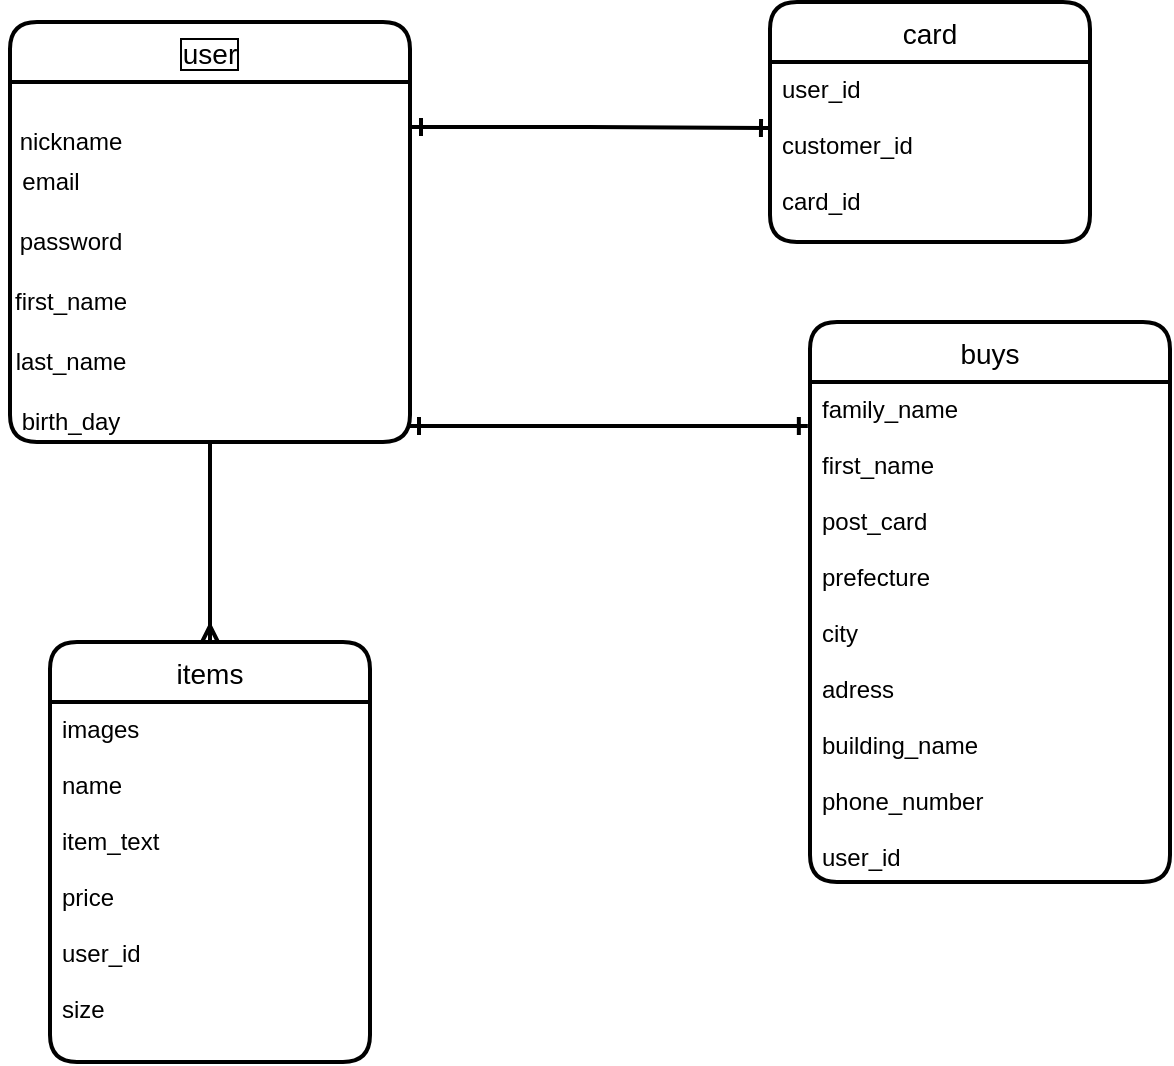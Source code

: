 <mxfile>
    <diagram id="5-2l7ZjUflEDo1T7AVGT" name="ページ1">
        <mxGraphModel dx="898" dy="680" grid="1" gridSize="10" guides="0" tooltips="1" connect="1" arrows="1" fold="1" page="1" pageScale="1" pageWidth="827" pageHeight="1169" math="0" shadow="0">
            <root>
                <mxCell id="0"/>
                <mxCell id="1" parent="0"/>
                <mxCell id="112" style="edgeStyle=orthogonalEdgeStyle;rounded=0;orthogonalLoop=1;jettySize=auto;html=1;exitX=0.5;exitY=1;exitDx=0;exitDy=0;endArrow=ERmany;endFill=0;endSize=5;strokeWidth=2;fontSize=11;" edge="1" parent="1" source="10">
                    <mxGeometry relative="1" as="geometry">
                        <mxPoint x="140" y="340" as="targetPoint"/>
                    </mxGeometry>
                </mxCell>
                <mxCell id="113" style="edgeStyle=orthogonalEdgeStyle;rounded=0;orthogonalLoop=1;jettySize=auto;html=1;exitX=1;exitY=0.25;exitDx=0;exitDy=0;entryX=0;entryY=0.367;entryDx=0;entryDy=0;entryPerimeter=0;endArrow=ERone;endFill=0;strokeWidth=2;fontSize=11;sourcePerimeterSpacing=6;targetPerimeterSpacing=5;" edge="1" parent="1" source="10" target="93">
                    <mxGeometry relative="1" as="geometry">
                        <Array as="points">
                            <mxPoint x="330" y="83"/>
                        </Array>
                    </mxGeometry>
                </mxCell>
                <mxCell id="129" style="edgeStyle=orthogonalEdgeStyle;rounded=0;orthogonalLoop=1;jettySize=auto;html=1;entryX=-0.006;entryY=0.088;entryDx=0;entryDy=0;entryPerimeter=0;sourcePerimeterSpacing=6;endArrow=ERone;endFill=0;targetPerimeterSpacing=5;strokeWidth=2;fontSize=11;startArrow=ERone;startFill=0;" edge="1" parent="1" target="96">
                    <mxGeometry relative="1" as="geometry">
                        <mxPoint x="240" y="232" as="sourcePoint"/>
                        <Array as="points">
                            <mxPoint x="260" y="232"/>
                            <mxPoint x="260" y="232"/>
                        </Array>
                    </mxGeometry>
                </mxCell>
                <mxCell id="10" value="user" style="swimlane;childLayout=stackLayout;horizontal=1;startSize=30;horizontalStack=0;rounded=1;fontSize=14;fontStyle=0;strokeWidth=2;resizeParent=0;resizeLast=1;shadow=0;dashed=0;align=center;direction=east;verticalAlign=middle;labelPosition=center;verticalLabelPosition=middle;labelBorderColor=#000000;" vertex="1" parent="1">
                    <mxGeometry x="40" y="30" width="200" height="210" as="geometry"/>
                </mxCell>
                <mxCell id="77" value="nickname&lt;br&gt;" style="text;html=1;align=center;verticalAlign=middle;resizable=0;points=[];autosize=1;" vertex="1" parent="1">
                    <mxGeometry x="35" y="80" width="70" height="20" as="geometry"/>
                </mxCell>
                <mxCell id="78" value="email" style="text;html=1;align=center;verticalAlign=middle;resizable=0;points=[];autosize=1;" vertex="1" parent="1">
                    <mxGeometry x="40" y="100" width="40" height="20" as="geometry"/>
                </mxCell>
                <mxCell id="82" value="password" style="text;html=1;align=center;verticalAlign=middle;resizable=0;points=[];autosize=1;" vertex="1" parent="1">
                    <mxGeometry x="35" y="130" width="70" height="20" as="geometry"/>
                </mxCell>
                <mxCell id="84" value="first_name" style="text;html=1;align=center;verticalAlign=middle;resizable=0;points=[];autosize=1;" vertex="1" parent="1">
                    <mxGeometry x="35" y="160" width="70" height="20" as="geometry"/>
                </mxCell>
                <mxCell id="85" value="last_name" style="text;html=1;align=center;verticalAlign=middle;resizable=0;points=[];autosize=1;" vertex="1" parent="1">
                    <mxGeometry x="35" y="190" width="70" height="20" as="geometry"/>
                </mxCell>
                <mxCell id="86" value="birth_day" style="text;html=1;align=center;verticalAlign=middle;resizable=0;points=[];autosize=1;" vertex="1" parent="1">
                    <mxGeometry x="40" y="220" width="60" height="20" as="geometry"/>
                </mxCell>
                <mxCell id="87" value="items" style="swimlane;childLayout=stackLayout;horizontal=1;startSize=30;horizontalStack=0;rounded=1;fontSize=14;fontStyle=0;strokeWidth=2;resizeParent=0;resizeLast=1;shadow=0;dashed=0;align=center;fillColor=none;" vertex="1" parent="1">
                    <mxGeometry x="60" y="340" width="160" height="210" as="geometry"/>
                </mxCell>
                <mxCell id="90" value="images&#10;&#10;name&#10;&#10;item_text&#10;&#10;price&#10;&#10;user_id&#10;&#10;size&#10;&#10;&#10;&#10;&#10;&#10;" style="align=left;strokeColor=none;fillColor=none;spacingLeft=4;fontSize=12;verticalAlign=top;resizable=0;rotatable=0;part=1;" vertex="1" parent="87">
                    <mxGeometry y="30" width="160" height="180" as="geometry"/>
                </mxCell>
                <mxCell id="92" value="card" style="swimlane;childLayout=stackLayout;horizontal=1;startSize=30;horizontalStack=0;rounded=1;fontSize=14;fontStyle=0;strokeWidth=2;resizeParent=0;resizeLast=1;shadow=0;dashed=0;align=center;fillColor=none;" vertex="1" parent="1">
                    <mxGeometry x="420" y="20" width="160" height="120" as="geometry"/>
                </mxCell>
                <mxCell id="93" value="user_id&#10;&#10;customer_id&#10;&#10;card_id" style="align=left;strokeColor=none;fillColor=none;spacingLeft=4;fontSize=12;verticalAlign=top;resizable=0;rotatable=0;part=1;" vertex="1" parent="92">
                    <mxGeometry y="30" width="160" height="90" as="geometry"/>
                </mxCell>
                <mxCell id="95" value="buys" style="swimlane;childLayout=stackLayout;horizontal=1;startSize=30;horizontalStack=0;rounded=1;fontSize=14;fontStyle=0;strokeWidth=2;resizeParent=0;resizeLast=1;shadow=0;dashed=0;align=center;fillColor=none;" vertex="1" parent="1">
                    <mxGeometry x="440" y="180" width="180" height="280" as="geometry"/>
                </mxCell>
                <mxCell id="96" value="family_name&#10;&#10;first_name&#10;&#10;post_card&#10;&#10;prefecture&#10;&#10;city&#10;&#10;adress&#10;&#10;building_name&#10;&#10;phone_number&#10;&#10;user_id&#10;" style="align=left;strokeColor=none;fillColor=none;spacingLeft=4;fontSize=12;verticalAlign=top;resizable=0;rotatable=0;part=1;" vertex="1" parent="95">
                    <mxGeometry y="30" width="180" height="250" as="geometry"/>
                </mxCell>
                <mxCell id="98" style="edgeStyle=orthogonalEdgeStyle;rounded=0;orthogonalLoop=1;jettySize=auto;html=1;exitX=0.5;exitY=1;exitDx=0;exitDy=0;" edge="1" parent="95" source="96" target="96">
                    <mxGeometry relative="1" as="geometry"/>
                </mxCell>
                <mxCell id="100" style="edgeStyle=orthogonalEdgeStyle;rounded=0;orthogonalLoop=1;jettySize=auto;html=1;exitX=0.5;exitY=1;exitDx=0;exitDy=0;" edge="1" parent="95" source="96" target="96">
                    <mxGeometry relative="1" as="geometry"/>
                </mxCell>
                <mxCell id="120" style="edgeStyle=orthogonalEdgeStyle;rounded=0;orthogonalLoop=1;jettySize=auto;html=1;exitX=1;exitY=0.25;exitDx=0;exitDy=0;endArrow=ERone;endFill=0;strokeWidth=2;fontSize=11;sourcePerimeterSpacing=6;targetPerimeterSpacing=5;" edge="1" parent="1" source="10">
                    <mxGeometry relative="1" as="geometry">
                        <mxPoint x="250" y="92.5" as="sourcePoint"/>
                        <mxPoint x="250" y="83" as="targetPoint"/>
                    </mxGeometry>
                </mxCell>
            </root>
        </mxGraphModel>
    </diagram>
</mxfile>